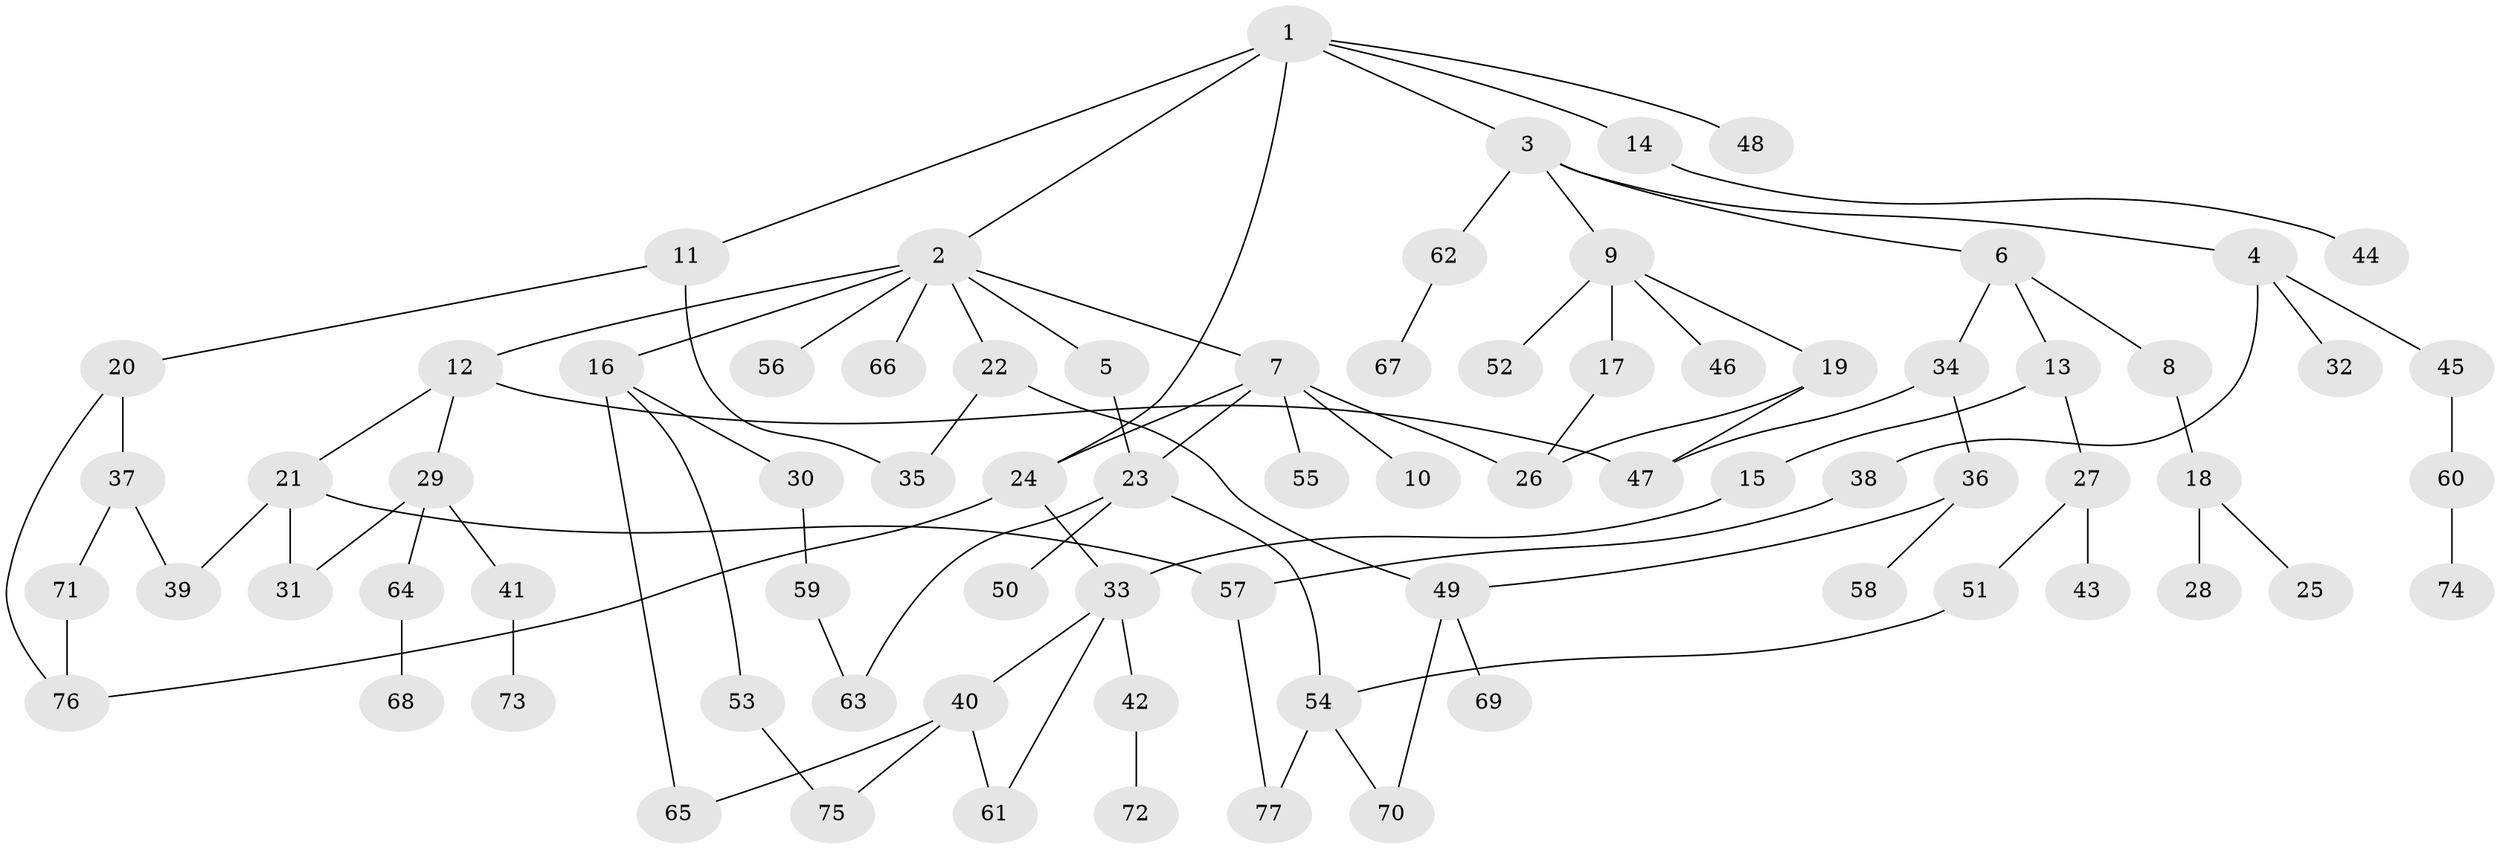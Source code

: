 // coarse degree distribution, {9: 0.018867924528301886, 7: 0.018867924528301886, 4: 0.1320754716981132, 5: 0.05660377358490566, 3: 0.1509433962264151, 6: 0.03773584905660377, 1: 0.2830188679245283, 2: 0.3018867924528302}
// Generated by graph-tools (version 1.1) at 2025/51/02/27/25 19:51:37]
// undirected, 77 vertices, 97 edges
graph export_dot {
graph [start="1"]
  node [color=gray90,style=filled];
  1;
  2;
  3;
  4;
  5;
  6;
  7;
  8;
  9;
  10;
  11;
  12;
  13;
  14;
  15;
  16;
  17;
  18;
  19;
  20;
  21;
  22;
  23;
  24;
  25;
  26;
  27;
  28;
  29;
  30;
  31;
  32;
  33;
  34;
  35;
  36;
  37;
  38;
  39;
  40;
  41;
  42;
  43;
  44;
  45;
  46;
  47;
  48;
  49;
  50;
  51;
  52;
  53;
  54;
  55;
  56;
  57;
  58;
  59;
  60;
  61;
  62;
  63;
  64;
  65;
  66;
  67;
  68;
  69;
  70;
  71;
  72;
  73;
  74;
  75;
  76;
  77;
  1 -- 2;
  1 -- 3;
  1 -- 11;
  1 -- 14;
  1 -- 24;
  1 -- 48;
  2 -- 5;
  2 -- 7;
  2 -- 12;
  2 -- 16;
  2 -- 22;
  2 -- 56;
  2 -- 66;
  3 -- 4;
  3 -- 6;
  3 -- 9;
  3 -- 62;
  4 -- 32;
  4 -- 38;
  4 -- 45;
  5 -- 23;
  6 -- 8;
  6 -- 13;
  6 -- 34;
  7 -- 10;
  7 -- 23;
  7 -- 26;
  7 -- 55;
  7 -- 24;
  8 -- 18;
  9 -- 17;
  9 -- 19;
  9 -- 46;
  9 -- 52;
  11 -- 20;
  11 -- 35;
  12 -- 21;
  12 -- 29;
  12 -- 47;
  13 -- 15;
  13 -- 27;
  14 -- 44;
  15 -- 33;
  16 -- 30;
  16 -- 53;
  16 -- 65;
  17 -- 26;
  18 -- 25;
  18 -- 28;
  19 -- 47;
  19 -- 26;
  20 -- 37;
  20 -- 76;
  21 -- 57;
  21 -- 39;
  21 -- 31;
  22 -- 49;
  22 -- 35;
  23 -- 50;
  23 -- 54;
  23 -- 63;
  24 -- 76;
  24 -- 33;
  27 -- 43;
  27 -- 51;
  29 -- 31;
  29 -- 41;
  29 -- 64;
  30 -- 59;
  33 -- 40;
  33 -- 42;
  33 -- 61;
  34 -- 36;
  34 -- 47;
  36 -- 49;
  36 -- 58;
  37 -- 39;
  37 -- 71;
  38 -- 57;
  40 -- 61;
  40 -- 75;
  40 -- 65;
  41 -- 73;
  42 -- 72;
  45 -- 60;
  49 -- 69;
  49 -- 70;
  51 -- 54;
  53 -- 75;
  54 -- 77;
  54 -- 70;
  57 -- 77;
  59 -- 63;
  60 -- 74;
  62 -- 67;
  64 -- 68;
  71 -- 76;
}
